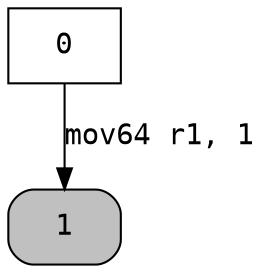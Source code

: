 digraph cfg { 
node [fontname="monospace"];
node [shape=box];
edge [fontname="monospace"];
  0 -> 1 [label="mov64 r1, 1"];
1 [style="rounded,filled",fillcolor=grey];
}